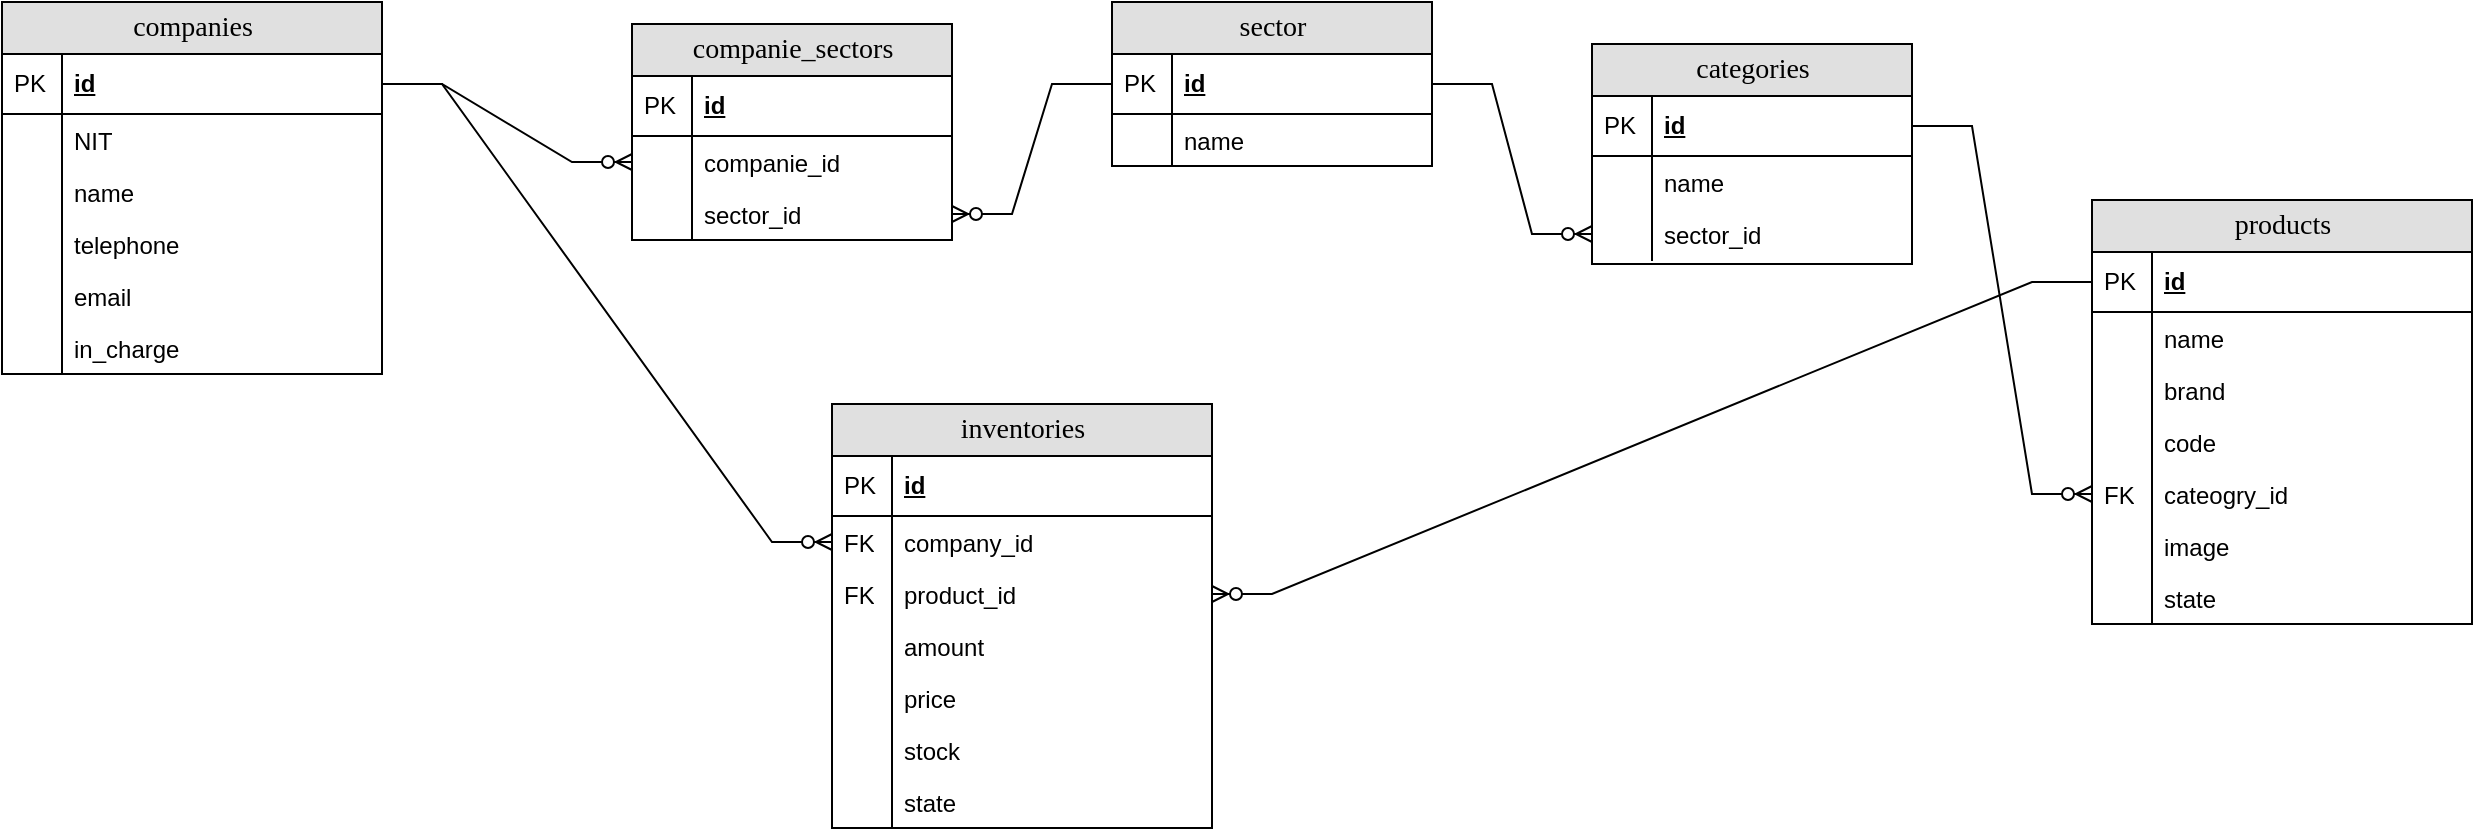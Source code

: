 <mxfile version="21.6.8" type="device">
  <diagram name="Página-1" id="_xy-RDuTr-NbxYbuOOK0">
    <mxGraphModel dx="1276" dy="606" grid="1" gridSize="10" guides="1" tooltips="1" connect="1" arrows="1" fold="1" page="1" pageScale="1" pageWidth="827" pageHeight="1169" math="0" shadow="0">
      <root>
        <mxCell id="0" />
        <mxCell id="1" parent="0" />
        <mxCell id="XLTXhsMnhZnUQPT4LuOW-1" value="companies" style="swimlane;html=1;fontStyle=0;childLayout=stackLayout;horizontal=1;startSize=26;fillColor=#e0e0e0;horizontalStack=0;resizeParent=1;resizeLast=0;collapsible=1;marginBottom=0;swimlaneFillColor=#ffffff;align=center;rounded=0;shadow=0;comic=0;labelBackgroundColor=none;strokeWidth=1;fontFamily=Verdana;fontSize=14" parent="1" vertex="1">
          <mxGeometry x="295" y="9" width="190" height="186" as="geometry" />
        </mxCell>
        <mxCell id="XLTXhsMnhZnUQPT4LuOW-2" value="id" style="shape=partialRectangle;top=0;left=0;right=0;bottom=1;html=1;align=left;verticalAlign=middle;fillColor=none;spacingLeft=34;spacingRight=4;whiteSpace=wrap;overflow=hidden;rotatable=0;points=[[0,0.5],[1,0.5]];portConstraint=eastwest;dropTarget=0;fontStyle=5;" parent="XLTXhsMnhZnUQPT4LuOW-1" vertex="1">
          <mxGeometry y="26" width="190" height="30" as="geometry" />
        </mxCell>
        <mxCell id="XLTXhsMnhZnUQPT4LuOW-3" value="PK" style="shape=partialRectangle;top=0;left=0;bottom=0;html=1;fillColor=none;align=left;verticalAlign=middle;spacingLeft=4;spacingRight=4;whiteSpace=wrap;overflow=hidden;rotatable=0;points=[];portConstraint=eastwest;part=1;" parent="XLTXhsMnhZnUQPT4LuOW-2" vertex="1" connectable="0">
          <mxGeometry width="30" height="30" as="geometry" />
        </mxCell>
        <mxCell id="XLTXhsMnhZnUQPT4LuOW-6" value="NIT" style="shape=partialRectangle;top=0;left=0;right=0;bottom=0;html=1;align=left;verticalAlign=top;fillColor=none;spacingLeft=34;spacingRight=4;whiteSpace=wrap;overflow=hidden;rotatable=0;points=[[0,0.5],[1,0.5]];portConstraint=eastwest;dropTarget=0;" parent="XLTXhsMnhZnUQPT4LuOW-1" vertex="1">
          <mxGeometry y="56" width="190" height="26" as="geometry" />
        </mxCell>
        <mxCell id="XLTXhsMnhZnUQPT4LuOW-7" value="" style="shape=partialRectangle;top=0;left=0;bottom=0;html=1;fillColor=none;align=left;verticalAlign=top;spacingLeft=4;spacingRight=4;whiteSpace=wrap;overflow=hidden;rotatable=0;points=[];portConstraint=eastwest;part=1;" parent="XLTXhsMnhZnUQPT4LuOW-6" vertex="1" connectable="0">
          <mxGeometry width="30" height="26" as="geometry" />
        </mxCell>
        <mxCell id="XLTXhsMnhZnUQPT4LuOW-4" value="name" style="shape=partialRectangle;top=0;left=0;right=0;bottom=0;html=1;align=left;verticalAlign=top;fillColor=none;spacingLeft=34;spacingRight=4;whiteSpace=wrap;overflow=hidden;rotatable=0;points=[[0,0.5],[1,0.5]];portConstraint=eastwest;dropTarget=0;" parent="XLTXhsMnhZnUQPT4LuOW-1" vertex="1">
          <mxGeometry y="82" width="190" height="26" as="geometry" />
        </mxCell>
        <mxCell id="XLTXhsMnhZnUQPT4LuOW-5" value="" style="shape=partialRectangle;top=0;left=0;bottom=0;html=1;fillColor=none;align=left;verticalAlign=top;spacingLeft=4;spacingRight=4;whiteSpace=wrap;overflow=hidden;rotatable=0;points=[];portConstraint=eastwest;part=1;" parent="XLTXhsMnhZnUQPT4LuOW-4" vertex="1" connectable="0">
          <mxGeometry width="30" height="26" as="geometry" />
        </mxCell>
        <mxCell id="XLTXhsMnhZnUQPT4LuOW-8" value="telephone" style="shape=partialRectangle;top=0;left=0;right=0;bottom=0;html=1;align=left;verticalAlign=top;fillColor=none;spacingLeft=34;spacingRight=4;whiteSpace=wrap;overflow=hidden;rotatable=0;points=[[0,0.5],[1,0.5]];portConstraint=eastwest;dropTarget=0;" parent="XLTXhsMnhZnUQPT4LuOW-1" vertex="1">
          <mxGeometry y="108" width="190" height="26" as="geometry" />
        </mxCell>
        <mxCell id="XLTXhsMnhZnUQPT4LuOW-9" value="" style="shape=partialRectangle;top=0;left=0;bottom=0;html=1;fillColor=none;align=left;verticalAlign=top;spacingLeft=4;spacingRight=4;whiteSpace=wrap;overflow=hidden;rotatable=0;points=[];portConstraint=eastwest;part=1;" parent="XLTXhsMnhZnUQPT4LuOW-8" vertex="1" connectable="0">
          <mxGeometry width="30" height="26" as="geometry" />
        </mxCell>
        <mxCell id="XLTXhsMnhZnUQPT4LuOW-118" value="email" style="shape=partialRectangle;top=0;left=0;right=0;bottom=0;html=1;align=left;verticalAlign=top;fillColor=none;spacingLeft=34;spacingRight=4;whiteSpace=wrap;overflow=hidden;rotatable=0;points=[[0,0.5],[1,0.5]];portConstraint=eastwest;dropTarget=0;" parent="XLTXhsMnhZnUQPT4LuOW-1" vertex="1">
          <mxGeometry y="134" width="190" height="26" as="geometry" />
        </mxCell>
        <mxCell id="XLTXhsMnhZnUQPT4LuOW-119" value="" style="shape=partialRectangle;top=0;left=0;bottom=0;html=1;fillColor=none;align=left;verticalAlign=top;spacingLeft=4;spacingRight=4;whiteSpace=wrap;overflow=hidden;rotatable=0;points=[];portConstraint=eastwest;part=1;" parent="XLTXhsMnhZnUQPT4LuOW-118" vertex="1" connectable="0">
          <mxGeometry width="30" height="26" as="geometry" />
        </mxCell>
        <mxCell id="XLTXhsMnhZnUQPT4LuOW-10" value="in_charge" style="shape=partialRectangle;top=0;left=0;right=0;bottom=0;html=1;align=left;verticalAlign=top;fillColor=none;spacingLeft=34;spacingRight=4;whiteSpace=wrap;overflow=hidden;rotatable=0;points=[[0,0.5],[1,0.5]];portConstraint=eastwest;dropTarget=0;" parent="XLTXhsMnhZnUQPT4LuOW-1" vertex="1">
          <mxGeometry y="160" width="190" height="26" as="geometry" />
        </mxCell>
        <mxCell id="XLTXhsMnhZnUQPT4LuOW-11" value="" style="shape=partialRectangle;top=0;left=0;bottom=0;html=1;fillColor=none;align=left;verticalAlign=top;spacingLeft=4;spacingRight=4;whiteSpace=wrap;overflow=hidden;rotatable=0;points=[];portConstraint=eastwest;part=1;" parent="XLTXhsMnhZnUQPT4LuOW-10" vertex="1" connectable="0">
          <mxGeometry width="30" height="26" as="geometry" />
        </mxCell>
        <mxCell id="XLTXhsMnhZnUQPT4LuOW-60" value="products" style="swimlane;html=1;fontStyle=0;childLayout=stackLayout;horizontal=1;startSize=26;fillColor=#e0e0e0;horizontalStack=0;resizeParent=1;resizeLast=0;collapsible=1;marginBottom=0;swimlaneFillColor=#ffffff;align=center;rounded=0;shadow=0;comic=0;labelBackgroundColor=none;strokeWidth=1;fontFamily=Verdana;fontSize=14" parent="1" vertex="1">
          <mxGeometry x="1340" y="108" width="190" height="212" as="geometry" />
        </mxCell>
        <mxCell id="XLTXhsMnhZnUQPT4LuOW-61" value="id" style="shape=partialRectangle;top=0;left=0;right=0;bottom=1;html=1;align=left;verticalAlign=middle;fillColor=none;spacingLeft=34;spacingRight=4;whiteSpace=wrap;overflow=hidden;rotatable=0;points=[[0,0.5],[1,0.5]];portConstraint=eastwest;dropTarget=0;fontStyle=5;" parent="XLTXhsMnhZnUQPT4LuOW-60" vertex="1">
          <mxGeometry y="26" width="190" height="30" as="geometry" />
        </mxCell>
        <mxCell id="XLTXhsMnhZnUQPT4LuOW-62" value="PK" style="shape=partialRectangle;top=0;left=0;bottom=0;html=1;fillColor=none;align=left;verticalAlign=middle;spacingLeft=4;spacingRight=4;whiteSpace=wrap;overflow=hidden;rotatable=0;points=[];portConstraint=eastwest;part=1;" parent="XLTXhsMnhZnUQPT4LuOW-61" vertex="1" connectable="0">
          <mxGeometry width="30" height="30" as="geometry" />
        </mxCell>
        <mxCell id="XLTXhsMnhZnUQPT4LuOW-63" value="name" style="shape=partialRectangle;top=0;left=0;right=0;bottom=0;html=1;align=left;verticalAlign=top;fillColor=none;spacingLeft=34;spacingRight=4;whiteSpace=wrap;overflow=hidden;rotatable=0;points=[[0,0.5],[1,0.5]];portConstraint=eastwest;dropTarget=0;" parent="XLTXhsMnhZnUQPT4LuOW-60" vertex="1">
          <mxGeometry y="56" width="190" height="26" as="geometry" />
        </mxCell>
        <mxCell id="XLTXhsMnhZnUQPT4LuOW-64" value="" style="shape=partialRectangle;top=0;left=0;bottom=0;html=1;fillColor=none;align=left;verticalAlign=top;spacingLeft=4;spacingRight=4;whiteSpace=wrap;overflow=hidden;rotatable=0;points=[];portConstraint=eastwest;part=1;" parent="XLTXhsMnhZnUQPT4LuOW-63" vertex="1" connectable="0">
          <mxGeometry width="30" height="26" as="geometry" />
        </mxCell>
        <mxCell id="XLTXhsMnhZnUQPT4LuOW-145" value="brand" style="shape=partialRectangle;top=0;left=0;right=0;bottom=0;html=1;align=left;verticalAlign=top;fillColor=none;spacingLeft=34;spacingRight=4;whiteSpace=wrap;overflow=hidden;rotatable=0;points=[[0,0.5],[1,0.5]];portConstraint=eastwest;dropTarget=0;" parent="XLTXhsMnhZnUQPT4LuOW-60" vertex="1">
          <mxGeometry y="82" width="190" height="26" as="geometry" />
        </mxCell>
        <mxCell id="XLTXhsMnhZnUQPT4LuOW-146" value="" style="shape=partialRectangle;top=0;left=0;bottom=0;html=1;fillColor=none;align=left;verticalAlign=top;spacingLeft=4;spacingRight=4;whiteSpace=wrap;overflow=hidden;rotatable=0;points=[];portConstraint=eastwest;part=1;" parent="XLTXhsMnhZnUQPT4LuOW-145" vertex="1" connectable="0">
          <mxGeometry width="30" height="26" as="geometry" />
        </mxCell>
        <mxCell id="XLTXhsMnhZnUQPT4LuOW-65" value="code" style="shape=partialRectangle;top=0;left=0;right=0;bottom=0;html=1;align=left;verticalAlign=top;fillColor=none;spacingLeft=34;spacingRight=4;whiteSpace=wrap;overflow=hidden;rotatable=0;points=[[0,0.5],[1,0.5]];portConstraint=eastwest;dropTarget=0;" parent="XLTXhsMnhZnUQPT4LuOW-60" vertex="1">
          <mxGeometry y="108" width="190" height="26" as="geometry" />
        </mxCell>
        <mxCell id="XLTXhsMnhZnUQPT4LuOW-66" value="" style="shape=partialRectangle;top=0;left=0;bottom=0;html=1;fillColor=none;align=left;verticalAlign=top;spacingLeft=4;spacingRight=4;whiteSpace=wrap;overflow=hidden;rotatable=0;points=[];portConstraint=eastwest;part=1;" parent="XLTXhsMnhZnUQPT4LuOW-65" vertex="1" connectable="0">
          <mxGeometry width="30" height="26" as="geometry" />
        </mxCell>
        <mxCell id="XLTXhsMnhZnUQPT4LuOW-71" value="cateogry_id" style="shape=partialRectangle;top=0;left=0;right=0;bottom=0;html=1;align=left;verticalAlign=top;fillColor=none;spacingLeft=34;spacingRight=4;whiteSpace=wrap;overflow=hidden;rotatable=0;points=[[0,0.5],[1,0.5]];portConstraint=eastwest;dropTarget=0;" parent="XLTXhsMnhZnUQPT4LuOW-60" vertex="1">
          <mxGeometry y="134" width="190" height="26" as="geometry" />
        </mxCell>
        <mxCell id="XLTXhsMnhZnUQPT4LuOW-72" value="FK" style="shape=partialRectangle;top=0;left=0;bottom=0;html=1;fillColor=none;align=left;verticalAlign=top;spacingLeft=4;spacingRight=4;whiteSpace=wrap;overflow=hidden;rotatable=0;points=[];portConstraint=eastwest;part=1;" parent="XLTXhsMnhZnUQPT4LuOW-71" vertex="1" connectable="0">
          <mxGeometry width="30" height="26" as="geometry" />
        </mxCell>
        <mxCell id="XLTXhsMnhZnUQPT4LuOW-73" value="image" style="shape=partialRectangle;top=0;left=0;right=0;bottom=0;html=1;align=left;verticalAlign=top;fillColor=none;spacingLeft=34;spacingRight=4;whiteSpace=wrap;overflow=hidden;rotatable=0;points=[[0,0.5],[1,0.5]];portConstraint=eastwest;dropTarget=0;" parent="XLTXhsMnhZnUQPT4LuOW-60" vertex="1">
          <mxGeometry y="160" width="190" height="26" as="geometry" />
        </mxCell>
        <mxCell id="XLTXhsMnhZnUQPT4LuOW-74" value="" style="shape=partialRectangle;top=0;left=0;bottom=0;html=1;fillColor=none;align=left;verticalAlign=top;spacingLeft=4;spacingRight=4;whiteSpace=wrap;overflow=hidden;rotatable=0;points=[];portConstraint=eastwest;part=1;" parent="XLTXhsMnhZnUQPT4LuOW-73" vertex="1" connectable="0">
          <mxGeometry width="30" height="26" as="geometry" />
        </mxCell>
        <mxCell id="XLTXhsMnhZnUQPT4LuOW-77" value="state" style="shape=partialRectangle;top=0;left=0;right=0;bottom=0;html=1;align=left;verticalAlign=top;fillColor=none;spacingLeft=34;spacingRight=4;whiteSpace=wrap;overflow=hidden;rotatable=0;points=[[0,0.5],[1,0.5]];portConstraint=eastwest;dropTarget=0;" parent="XLTXhsMnhZnUQPT4LuOW-60" vertex="1">
          <mxGeometry y="186" width="190" height="26" as="geometry" />
        </mxCell>
        <mxCell id="XLTXhsMnhZnUQPT4LuOW-78" value="" style="shape=partialRectangle;top=0;left=0;bottom=0;html=1;fillColor=none;align=left;verticalAlign=top;spacingLeft=4;spacingRight=4;whiteSpace=wrap;overflow=hidden;rotatable=0;points=[];portConstraint=eastwest;part=1;" parent="XLTXhsMnhZnUQPT4LuOW-77" vertex="1" connectable="0">
          <mxGeometry width="30" height="26" as="geometry" />
        </mxCell>
        <mxCell id="XLTXhsMnhZnUQPT4LuOW-88" value="inventories" style="swimlane;html=1;fontStyle=0;childLayout=stackLayout;horizontal=1;startSize=26;fillColor=#e0e0e0;horizontalStack=0;resizeParent=1;resizeLast=0;collapsible=1;marginBottom=0;swimlaneFillColor=#ffffff;align=center;rounded=0;shadow=0;comic=0;labelBackgroundColor=none;strokeWidth=1;fontFamily=Verdana;fontSize=14" parent="1" vertex="1">
          <mxGeometry x="710" y="210" width="190" height="212" as="geometry" />
        </mxCell>
        <mxCell id="XLTXhsMnhZnUQPT4LuOW-89" value="id" style="shape=partialRectangle;top=0;left=0;right=0;bottom=1;html=1;align=left;verticalAlign=middle;fillColor=none;spacingLeft=34;spacingRight=4;whiteSpace=wrap;overflow=hidden;rotatable=0;points=[[0,0.5],[1,0.5]];portConstraint=eastwest;dropTarget=0;fontStyle=5;" parent="XLTXhsMnhZnUQPT4LuOW-88" vertex="1">
          <mxGeometry y="26" width="190" height="30" as="geometry" />
        </mxCell>
        <mxCell id="XLTXhsMnhZnUQPT4LuOW-90" value="PK" style="shape=partialRectangle;top=0;left=0;bottom=0;html=1;fillColor=none;align=left;verticalAlign=middle;spacingLeft=4;spacingRight=4;whiteSpace=wrap;overflow=hidden;rotatable=0;points=[];portConstraint=eastwest;part=1;" parent="XLTXhsMnhZnUQPT4LuOW-89" vertex="1" connectable="0">
          <mxGeometry width="30" height="30" as="geometry" />
        </mxCell>
        <mxCell id="XLTXhsMnhZnUQPT4LuOW-91" value="company_id" style="shape=partialRectangle;top=0;left=0;right=0;bottom=0;html=1;align=left;verticalAlign=top;fillColor=none;spacingLeft=34;spacingRight=4;whiteSpace=wrap;overflow=hidden;rotatable=0;points=[[0,0.5],[1,0.5]];portConstraint=eastwest;dropTarget=0;" parent="XLTXhsMnhZnUQPT4LuOW-88" vertex="1">
          <mxGeometry y="56" width="190" height="26" as="geometry" />
        </mxCell>
        <mxCell id="XLTXhsMnhZnUQPT4LuOW-92" value="FK" style="shape=partialRectangle;top=0;left=0;bottom=0;html=1;fillColor=none;align=left;verticalAlign=top;spacingLeft=4;spacingRight=4;whiteSpace=wrap;overflow=hidden;rotatable=0;points=[];portConstraint=eastwest;part=1;" parent="XLTXhsMnhZnUQPT4LuOW-91" vertex="1" connectable="0">
          <mxGeometry width="30" height="26" as="geometry" />
        </mxCell>
        <mxCell id="XLTXhsMnhZnUQPT4LuOW-143" value="product_id" style="shape=partialRectangle;top=0;left=0;right=0;bottom=0;html=1;align=left;verticalAlign=top;fillColor=none;spacingLeft=34;spacingRight=4;whiteSpace=wrap;overflow=hidden;rotatable=0;points=[[0,0.5],[1,0.5]];portConstraint=eastwest;dropTarget=0;" parent="XLTXhsMnhZnUQPT4LuOW-88" vertex="1">
          <mxGeometry y="82" width="190" height="26" as="geometry" />
        </mxCell>
        <mxCell id="XLTXhsMnhZnUQPT4LuOW-144" value="FK" style="shape=partialRectangle;top=0;left=0;bottom=0;html=1;fillColor=none;align=left;verticalAlign=top;spacingLeft=4;spacingRight=4;whiteSpace=wrap;overflow=hidden;rotatable=0;points=[];portConstraint=eastwest;part=1;" parent="XLTXhsMnhZnUQPT4LuOW-143" vertex="1" connectable="0">
          <mxGeometry width="30" height="26" as="geometry" />
        </mxCell>
        <mxCell id="XLTXhsMnhZnUQPT4LuOW-93" value="amount" style="shape=partialRectangle;top=0;left=0;right=0;bottom=0;html=1;align=left;verticalAlign=top;fillColor=none;spacingLeft=34;spacingRight=4;whiteSpace=wrap;overflow=hidden;rotatable=0;points=[[0,0.5],[1,0.5]];portConstraint=eastwest;dropTarget=0;" parent="XLTXhsMnhZnUQPT4LuOW-88" vertex="1">
          <mxGeometry y="108" width="190" height="26" as="geometry" />
        </mxCell>
        <mxCell id="XLTXhsMnhZnUQPT4LuOW-94" value="" style="shape=partialRectangle;top=0;left=0;bottom=0;html=1;fillColor=none;align=left;verticalAlign=top;spacingLeft=4;spacingRight=4;whiteSpace=wrap;overflow=hidden;rotatable=0;points=[];portConstraint=eastwest;part=1;" parent="XLTXhsMnhZnUQPT4LuOW-93" vertex="1" connectable="0">
          <mxGeometry width="30" height="26" as="geometry" />
        </mxCell>
        <mxCell id="XLTXhsMnhZnUQPT4LuOW-67" value="price" style="shape=partialRectangle;top=0;left=0;right=0;bottom=0;html=1;align=left;verticalAlign=top;fillColor=none;spacingLeft=34;spacingRight=4;whiteSpace=wrap;overflow=hidden;rotatable=0;points=[[0,0.5],[1,0.5]];portConstraint=eastwest;dropTarget=0;" parent="XLTXhsMnhZnUQPT4LuOW-88" vertex="1">
          <mxGeometry y="134" width="190" height="26" as="geometry" />
        </mxCell>
        <mxCell id="XLTXhsMnhZnUQPT4LuOW-68" value="" style="shape=partialRectangle;top=0;left=0;bottom=0;html=1;fillColor=none;align=left;verticalAlign=top;spacingLeft=4;spacingRight=4;whiteSpace=wrap;overflow=hidden;rotatable=0;points=[];portConstraint=eastwest;part=1;" parent="XLTXhsMnhZnUQPT4LuOW-67" vertex="1" connectable="0">
          <mxGeometry width="30" height="26" as="geometry" />
        </mxCell>
        <mxCell id="XLTXhsMnhZnUQPT4LuOW-95" value="stock" style="shape=partialRectangle;top=0;left=0;right=0;bottom=0;html=1;align=left;verticalAlign=top;fillColor=none;spacingLeft=34;spacingRight=4;whiteSpace=wrap;overflow=hidden;rotatable=0;points=[[0,0.5],[1,0.5]];portConstraint=eastwest;dropTarget=0;" parent="XLTXhsMnhZnUQPT4LuOW-88" vertex="1">
          <mxGeometry y="160" width="190" height="26" as="geometry" />
        </mxCell>
        <mxCell id="XLTXhsMnhZnUQPT4LuOW-96" value="" style="shape=partialRectangle;top=0;left=0;bottom=0;html=1;fillColor=none;align=left;verticalAlign=top;spacingLeft=4;spacingRight=4;whiteSpace=wrap;overflow=hidden;rotatable=0;points=[];portConstraint=eastwest;part=1;" parent="XLTXhsMnhZnUQPT4LuOW-95" vertex="1" connectable="0">
          <mxGeometry width="30" height="26" as="geometry" />
        </mxCell>
        <mxCell id="XLTXhsMnhZnUQPT4LuOW-99" value="state" style="shape=partialRectangle;top=0;left=0;right=0;bottom=0;html=1;align=left;verticalAlign=top;fillColor=none;spacingLeft=34;spacingRight=4;whiteSpace=wrap;overflow=hidden;rotatable=0;points=[[0,0.5],[1,0.5]];portConstraint=eastwest;dropTarget=0;" parent="XLTXhsMnhZnUQPT4LuOW-88" vertex="1">
          <mxGeometry y="186" width="190" height="26" as="geometry" />
        </mxCell>
        <mxCell id="XLTXhsMnhZnUQPT4LuOW-100" value="" style="shape=partialRectangle;top=0;left=0;bottom=0;html=1;fillColor=none;align=left;verticalAlign=top;spacingLeft=4;spacingRight=4;whiteSpace=wrap;overflow=hidden;rotatable=0;points=[];portConstraint=eastwest;part=1;" parent="XLTXhsMnhZnUQPT4LuOW-99" vertex="1" connectable="0">
          <mxGeometry width="30" height="26" as="geometry" />
        </mxCell>
        <mxCell id="XLTXhsMnhZnUQPT4LuOW-102" value="sector" style="swimlane;html=1;fontStyle=0;childLayout=stackLayout;horizontal=1;startSize=26;fillColor=#e0e0e0;horizontalStack=0;resizeParent=1;resizeLast=0;collapsible=1;marginBottom=0;swimlaneFillColor=#ffffff;align=center;rounded=0;shadow=0;comic=0;labelBackgroundColor=none;strokeWidth=1;fontFamily=Verdana;fontSize=14" parent="1" vertex="1">
          <mxGeometry x="850" y="9" width="160" height="82" as="geometry" />
        </mxCell>
        <mxCell id="XLTXhsMnhZnUQPT4LuOW-103" value="id" style="shape=partialRectangle;top=0;left=0;right=0;bottom=1;html=1;align=left;verticalAlign=middle;fillColor=none;spacingLeft=34;spacingRight=4;whiteSpace=wrap;overflow=hidden;rotatable=0;points=[[0,0.5],[1,0.5]];portConstraint=eastwest;dropTarget=0;fontStyle=5;" parent="XLTXhsMnhZnUQPT4LuOW-102" vertex="1">
          <mxGeometry y="26" width="160" height="30" as="geometry" />
        </mxCell>
        <mxCell id="XLTXhsMnhZnUQPT4LuOW-104" value="PK" style="shape=partialRectangle;top=0;left=0;bottom=0;html=1;fillColor=none;align=left;verticalAlign=middle;spacingLeft=4;spacingRight=4;whiteSpace=wrap;overflow=hidden;rotatable=0;points=[];portConstraint=eastwest;part=1;" parent="XLTXhsMnhZnUQPT4LuOW-103" vertex="1" connectable="0">
          <mxGeometry width="30" height="30" as="geometry" />
        </mxCell>
        <mxCell id="XLTXhsMnhZnUQPT4LuOW-105" value="name" style="shape=partialRectangle;top=0;left=0;right=0;bottom=0;html=1;align=left;verticalAlign=top;fillColor=none;spacingLeft=34;spacingRight=4;whiteSpace=wrap;overflow=hidden;rotatable=0;points=[[0,0.5],[1,0.5]];portConstraint=eastwest;dropTarget=0;" parent="XLTXhsMnhZnUQPT4LuOW-102" vertex="1">
          <mxGeometry y="56" width="160" height="26" as="geometry" />
        </mxCell>
        <mxCell id="XLTXhsMnhZnUQPT4LuOW-106" value="" style="shape=partialRectangle;top=0;left=0;bottom=0;html=1;fillColor=none;align=left;verticalAlign=top;spacingLeft=4;spacingRight=4;whiteSpace=wrap;overflow=hidden;rotatable=0;points=[];portConstraint=eastwest;part=1;" parent="XLTXhsMnhZnUQPT4LuOW-105" vertex="1" connectable="0">
          <mxGeometry width="30" height="26" as="geometry" />
        </mxCell>
        <mxCell id="XLTXhsMnhZnUQPT4LuOW-120" value="companie_sectors" style="swimlane;html=1;fontStyle=0;childLayout=stackLayout;horizontal=1;startSize=26;fillColor=#e0e0e0;horizontalStack=0;resizeParent=1;resizeLast=0;collapsible=1;marginBottom=0;swimlaneFillColor=#ffffff;align=center;rounded=0;shadow=0;comic=0;labelBackgroundColor=none;strokeWidth=1;fontFamily=Verdana;fontSize=14" parent="1" vertex="1">
          <mxGeometry x="610" y="20" width="160" height="108" as="geometry" />
        </mxCell>
        <mxCell id="XLTXhsMnhZnUQPT4LuOW-121" value="id" style="shape=partialRectangle;top=0;left=0;right=0;bottom=1;html=1;align=left;verticalAlign=middle;fillColor=none;spacingLeft=34;spacingRight=4;whiteSpace=wrap;overflow=hidden;rotatable=0;points=[[0,0.5],[1,0.5]];portConstraint=eastwest;dropTarget=0;fontStyle=5;" parent="XLTXhsMnhZnUQPT4LuOW-120" vertex="1">
          <mxGeometry y="26" width="160" height="30" as="geometry" />
        </mxCell>
        <mxCell id="XLTXhsMnhZnUQPT4LuOW-122" value="PK" style="shape=partialRectangle;top=0;left=0;bottom=0;html=1;fillColor=none;align=left;verticalAlign=middle;spacingLeft=4;spacingRight=4;whiteSpace=wrap;overflow=hidden;rotatable=0;points=[];portConstraint=eastwest;part=1;" parent="XLTXhsMnhZnUQPT4LuOW-121" vertex="1" connectable="0">
          <mxGeometry width="30" height="30" as="geometry" />
        </mxCell>
        <mxCell id="XLTXhsMnhZnUQPT4LuOW-123" value="companie_id" style="shape=partialRectangle;top=0;left=0;right=0;bottom=0;html=1;align=left;verticalAlign=top;fillColor=none;spacingLeft=34;spacingRight=4;whiteSpace=wrap;overflow=hidden;rotatable=0;points=[[0,0.5],[1,0.5]];portConstraint=eastwest;dropTarget=0;" parent="XLTXhsMnhZnUQPT4LuOW-120" vertex="1">
          <mxGeometry y="56" width="160" height="26" as="geometry" />
        </mxCell>
        <mxCell id="XLTXhsMnhZnUQPT4LuOW-124" value="" style="shape=partialRectangle;top=0;left=0;bottom=0;html=1;fillColor=none;align=left;verticalAlign=top;spacingLeft=4;spacingRight=4;whiteSpace=wrap;overflow=hidden;rotatable=0;points=[];portConstraint=eastwest;part=1;" parent="XLTXhsMnhZnUQPT4LuOW-123" vertex="1" connectable="0">
          <mxGeometry width="30" height="26" as="geometry" />
        </mxCell>
        <mxCell id="XLTXhsMnhZnUQPT4LuOW-130" value="sector_id" style="shape=partialRectangle;top=0;left=0;right=0;bottom=0;html=1;align=left;verticalAlign=top;fillColor=none;spacingLeft=34;spacingRight=4;whiteSpace=wrap;overflow=hidden;rotatable=0;points=[[0,0.5],[1,0.5]];portConstraint=eastwest;dropTarget=0;" parent="XLTXhsMnhZnUQPT4LuOW-120" vertex="1">
          <mxGeometry y="82" width="160" height="26" as="geometry" />
        </mxCell>
        <mxCell id="XLTXhsMnhZnUQPT4LuOW-131" value="" style="shape=partialRectangle;top=0;left=0;bottom=0;html=1;fillColor=none;align=left;verticalAlign=top;spacingLeft=4;spacingRight=4;whiteSpace=wrap;overflow=hidden;rotatable=0;points=[];portConstraint=eastwest;part=1;" parent="XLTXhsMnhZnUQPT4LuOW-130" vertex="1" connectable="0">
          <mxGeometry width="30" height="26" as="geometry" />
        </mxCell>
        <mxCell id="XLTXhsMnhZnUQPT4LuOW-132" value="" style="edgeStyle=entityRelationEdgeStyle;fontSize=12;html=1;endArrow=ERzeroToMany;endFill=1;rounded=0;entryX=0;entryY=0.5;entryDx=0;entryDy=0;exitX=1;exitY=0.5;exitDx=0;exitDy=0;" parent="1" source="XLTXhsMnhZnUQPT4LuOW-2" target="XLTXhsMnhZnUQPT4LuOW-123" edge="1">
          <mxGeometry width="100" height="100" relative="1" as="geometry">
            <mxPoint x="550" y="260" as="sourcePoint" />
            <mxPoint x="610" y="170" as="targetPoint" />
          </mxGeometry>
        </mxCell>
        <mxCell id="XLTXhsMnhZnUQPT4LuOW-133" value="" style="edgeStyle=entityRelationEdgeStyle;fontSize=12;html=1;endArrow=ERzeroToMany;endFill=1;rounded=0;entryX=1;entryY=0.5;entryDx=0;entryDy=0;exitX=0;exitY=0.5;exitDx=0;exitDy=0;" parent="1" source="XLTXhsMnhZnUQPT4LuOW-103" target="XLTXhsMnhZnUQPT4LuOW-130" edge="1">
          <mxGeometry width="100" height="100" relative="1" as="geometry">
            <mxPoint x="495" y="60" as="sourcePoint" />
            <mxPoint x="620" y="99" as="targetPoint" />
          </mxGeometry>
        </mxCell>
        <mxCell id="XLTXhsMnhZnUQPT4LuOW-134" value="categories" style="swimlane;html=1;fontStyle=0;childLayout=stackLayout;horizontal=1;startSize=26;fillColor=#e0e0e0;horizontalStack=0;resizeParent=1;resizeLast=0;collapsible=1;marginBottom=0;swimlaneFillColor=#ffffff;align=center;rounded=0;shadow=0;comic=0;labelBackgroundColor=none;strokeWidth=1;fontFamily=Verdana;fontSize=14" parent="1" vertex="1">
          <mxGeometry x="1090" y="30" width="160" height="110" as="geometry" />
        </mxCell>
        <mxCell id="XLTXhsMnhZnUQPT4LuOW-135" value="id" style="shape=partialRectangle;top=0;left=0;right=0;bottom=1;html=1;align=left;verticalAlign=middle;fillColor=none;spacingLeft=34;spacingRight=4;whiteSpace=wrap;overflow=hidden;rotatable=0;points=[[0,0.5],[1,0.5]];portConstraint=eastwest;dropTarget=0;fontStyle=5;" parent="XLTXhsMnhZnUQPT4LuOW-134" vertex="1">
          <mxGeometry y="26" width="160" height="30" as="geometry" />
        </mxCell>
        <mxCell id="XLTXhsMnhZnUQPT4LuOW-136" value="PK" style="shape=partialRectangle;top=0;left=0;bottom=0;html=1;fillColor=none;align=left;verticalAlign=middle;spacingLeft=4;spacingRight=4;whiteSpace=wrap;overflow=hidden;rotatable=0;points=[];portConstraint=eastwest;part=1;" parent="XLTXhsMnhZnUQPT4LuOW-135" vertex="1" connectable="0">
          <mxGeometry width="30" height="30" as="geometry" />
        </mxCell>
        <mxCell id="XLTXhsMnhZnUQPT4LuOW-137" value="name" style="shape=partialRectangle;top=0;left=0;right=0;bottom=0;html=1;align=left;verticalAlign=top;fillColor=none;spacingLeft=34;spacingRight=4;whiteSpace=wrap;overflow=hidden;rotatable=0;points=[[0,0.5],[1,0.5]];portConstraint=eastwest;dropTarget=0;" parent="XLTXhsMnhZnUQPT4LuOW-134" vertex="1">
          <mxGeometry y="56" width="160" height="26" as="geometry" />
        </mxCell>
        <mxCell id="XLTXhsMnhZnUQPT4LuOW-138" value="" style="shape=partialRectangle;top=0;left=0;bottom=0;html=1;fillColor=none;align=left;verticalAlign=top;spacingLeft=4;spacingRight=4;whiteSpace=wrap;overflow=hidden;rotatable=0;points=[];portConstraint=eastwest;part=1;" parent="XLTXhsMnhZnUQPT4LuOW-137" vertex="1" connectable="0">
          <mxGeometry width="30" height="26" as="geometry" />
        </mxCell>
        <mxCell id="XLTXhsMnhZnUQPT4LuOW-139" value="sector_id" style="shape=partialRectangle;top=0;left=0;right=0;bottom=0;html=1;align=left;verticalAlign=top;fillColor=none;spacingLeft=34;spacingRight=4;whiteSpace=wrap;overflow=hidden;rotatable=0;points=[[0,0.5],[1,0.5]];portConstraint=eastwest;dropTarget=0;" parent="XLTXhsMnhZnUQPT4LuOW-134" vertex="1">
          <mxGeometry y="82" width="160" height="26" as="geometry" />
        </mxCell>
        <mxCell id="XLTXhsMnhZnUQPT4LuOW-140" value="" style="shape=partialRectangle;top=0;left=0;bottom=0;html=1;fillColor=none;align=left;verticalAlign=top;spacingLeft=4;spacingRight=4;whiteSpace=wrap;overflow=hidden;rotatable=0;points=[];portConstraint=eastwest;part=1;" parent="XLTXhsMnhZnUQPT4LuOW-139" vertex="1" connectable="0">
          <mxGeometry width="30" height="26" as="geometry" />
        </mxCell>
        <mxCell id="XLTXhsMnhZnUQPT4LuOW-141" value="" style="edgeStyle=entityRelationEdgeStyle;fontSize=12;html=1;endArrow=ERzeroToMany;endFill=1;rounded=0;entryX=0;entryY=0.5;entryDx=0;entryDy=0;exitX=1;exitY=0.5;exitDx=0;exitDy=0;" parent="1" source="XLTXhsMnhZnUQPT4LuOW-103" target="XLTXhsMnhZnUQPT4LuOW-139" edge="1">
          <mxGeometry width="100" height="100" relative="1" as="geometry">
            <mxPoint x="860" y="60" as="sourcePoint" />
            <mxPoint x="780" y="125" as="targetPoint" />
          </mxGeometry>
        </mxCell>
        <mxCell id="XLTXhsMnhZnUQPT4LuOW-142" value="" style="edgeStyle=entityRelationEdgeStyle;fontSize=12;html=1;endArrow=ERzeroToMany;endFill=1;rounded=0;entryX=0;entryY=0.5;entryDx=0;entryDy=0;exitX=1;exitY=0.5;exitDx=0;exitDy=0;" parent="1" source="XLTXhsMnhZnUQPT4LuOW-135" target="XLTXhsMnhZnUQPT4LuOW-71" edge="1">
          <mxGeometry width="100" height="100" relative="1" as="geometry">
            <mxPoint x="1020" y="60" as="sourcePoint" />
            <mxPoint x="1100" y="135" as="targetPoint" />
          </mxGeometry>
        </mxCell>
        <mxCell id="XLTXhsMnhZnUQPT4LuOW-147" value="" style="edgeStyle=entityRelationEdgeStyle;fontSize=12;html=1;endArrow=ERzeroToMany;endFill=1;rounded=0;entryX=0;entryY=0.5;entryDx=0;entryDy=0;exitX=1;exitY=0.5;exitDx=0;exitDy=0;" parent="1" source="XLTXhsMnhZnUQPT4LuOW-2" target="XLTXhsMnhZnUQPT4LuOW-91" edge="1">
          <mxGeometry width="100" height="100" relative="1" as="geometry">
            <mxPoint x="495" y="60" as="sourcePoint" />
            <mxPoint x="620" y="99" as="targetPoint" />
          </mxGeometry>
        </mxCell>
        <mxCell id="XLTXhsMnhZnUQPT4LuOW-148" value="" style="edgeStyle=entityRelationEdgeStyle;fontSize=12;html=1;endArrow=ERzeroToMany;endFill=1;rounded=0;entryX=1;entryY=0.5;entryDx=0;entryDy=0;exitX=0;exitY=0.5;exitDx=0;exitDy=0;" parent="1" source="XLTXhsMnhZnUQPT4LuOW-61" target="XLTXhsMnhZnUQPT4LuOW-143" edge="1">
          <mxGeometry width="100" height="100" relative="1" as="geometry">
            <mxPoint x="1260" y="81" as="sourcePoint" />
            <mxPoint x="1350" y="265" as="targetPoint" />
          </mxGeometry>
        </mxCell>
      </root>
    </mxGraphModel>
  </diagram>
</mxfile>
